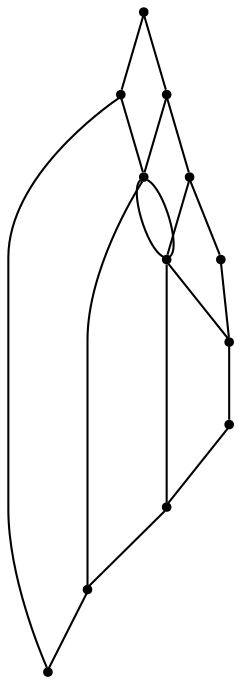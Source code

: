 graph {
  node [shape=point,comment="{\"directed\":false,\"doi\":\"10.1007/978-3-030-04414-5_35\",\"figure\":\"1 (4)\"}"]

  v0 [pos="723.8788627011804,326.7365868909044"]
  v1 [pos="723.8788627011804,368.0532351654117"]
  v2 [pos="723.8788627011804,285.4170533273056"]
  v3 [pos="723.8788627011804,244.09856895974008"]
  v4 [pos="682.5598083536775,285.4170533273056"]
  v5 [pos="682.5598083536775,244.09856895974008"]
  v6 [pos="599.9257693174042,326.7365868909044"]
  v7 [pos="599.9257693174042,368.0532351654117"]
  v8 [pos="558.6087815934765,244.09856895974008"]
  v9 [pos="558.6087815934765,285.4170533273056"]
  v10 [pos="558.6087815934765,326.7365868909044"]
  v11 [pos="558.6087815934765,368.0532351654117"]

  v0 -- v1 [id="-1",pos="723.8788627011804,326.7365868909044 723.8788627011804,368.0532351654117 723.8788627011804,368.0532351654117 723.8788627011804,368.0532351654117"]
  v11 -- v7 [id="-3",pos="558.6087815934765,368.0532351654117 599.9257693174042,368.0532351654117 599.9257693174042,368.0532351654117 599.9257693174042,368.0532351654117"]
  v7 -- v1 [id="-4",pos="599.9257693174042,368.0532351654117 723.8788627011804,368.0532351654117 723.8788627011804,368.0532351654117 723.8788627011804,368.0532351654117"]
  v10 -- v6 [id="-7",pos="558.6087815934765,326.7365868909044 599.9257693174042,326.7365868909044 599.9257693174042,326.7365868909044 599.9257693174042,326.7365868909044"]
  v6 -- v0 [id="-8",pos="599.9257693174042,326.7365868909044 723.8788627011804,326.7365868909044 723.8788627011804,326.7365868909044 723.8788627011804,326.7365868909044"]
  v9 -- v4 [id="-11",pos="558.6087815934765,285.4170533273056 682.5598083536775,285.4170533273056 682.5598083536775,285.4170533273056 682.5598083536775,285.4170533273056"]
  v4 -- v2 [id="-12",pos="682.5598083536775,285.4170533273056 723.8788627011804,285.4170533273056 723.8788627011804,285.4170533273056 723.8788627011804,285.4170533273056"]
  v8 -- v5 [id="-15",pos="558.6087815934765,244.09856895974008 682.5598083536775,244.09856895974008 682.5598083536775,244.09856895974008 682.5598083536775,244.09856895974008"]
  v5 -- v3 [id="-16",pos="682.5598083536775,244.09856895974008 723.8788627011804,244.09856895974008 723.8788627011804,244.09856895974008 723.8788627011804,244.09856895974008"]
  v11 -- v10 [id="-19",pos="558.6087815934765,368.0532351654117 558.6087815934765,326.7365868909044 558.6087815934765,326.7365868909044 558.6087815934765,326.7365868909044"]
  v10 -- v9 [id="-20",pos="558.6087815934765,326.7365868909044 558.6087815934765,285.4170533273056 558.6087815934765,285.4170533273056 558.6087815934765,285.4170533273056"]
  v9 -- v8 [id="-21",pos="558.6087815934765,285.4170533273056 558.6087815934765,244.09856895974008 558.6087815934765,244.09856895974008 558.6087815934765,244.09856895974008"]
  v2 -- v0 [id="-32",pos="723.8788627011804,285.4170533273056 723.8788627011804,326.7365868909044 723.8788627011804,326.7365868909044 723.8788627011804,326.7365868909044"]
  v3 -- v2 [id="-33",pos="723.8788627011804,244.09856895974008 723.8788627011804,285.4170533273056 723.8788627011804,285.4170533273056 723.8788627011804,285.4170533273056"]
  v7 -- v6 [id="-40",pos="599.9257693174042,368.0532351654117 599.9257693174042,326.7365868909044 599.9257693174042,326.7365868909044 599.9257693174042,326.7365868909044"]
  v4 -- v5 [id="-46",pos="682.5598083536775,285.4170533273056 682.5598083536775,244.09856895974008 682.5598083536775,244.09856895974008 682.5598083536775,244.09856895974008"]
  v6 -- v4 [id="-43",pos="599.9257693174042,326.7365868909044 717.976887815445,320.8348592037746 717.976887815445,320.8348592037746 717.976887815445,320.8348592037746 717.976887815445,291.3179861689556 717.976887815445,291.3179861689556 717.976887815445,291.3179861689556 682.5598083536775,285.4170533273056 682.5598083536775,285.4170533273056 682.5598083536775,285.4170533273056"]
  v4 -- v6 [id="-48",pos="682.5598083536775,285.4170533273056 564.5107564792118,291.3179861689556 564.5107564792118,291.3179861689556 564.5107564792118,291.3179861689556 564.5107564792118,320.8348592037746 564.5107564792118,320.8348592037746 564.5107564792118,320.8348592037746 599.9257693174042,326.7365868909044 599.9257693174042,326.7365868909044 599.9257693174042,326.7365868909044"]
}